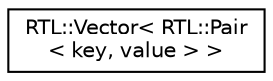 digraph "Иерархия классов. Графический вид."
{
  edge [fontname="Helvetica",fontsize="10",labelfontname="Helvetica",labelfontsize="10"];
  node [fontname="Helvetica",fontsize="10",shape=record];
  rankdir="LR";
  Node0 [label="RTL::Vector\< RTL::Pair\l\< key, value \> \>",height=0.2,width=0.4,color="black", fillcolor="white", style="filled",URL="$classRTL_1_1Vector.html"];
}
